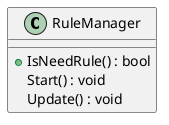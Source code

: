 @startuml
class RuleManager {
    + IsNeedRule() : bool
    Start() : void
    Update() : void
}
@enduml
